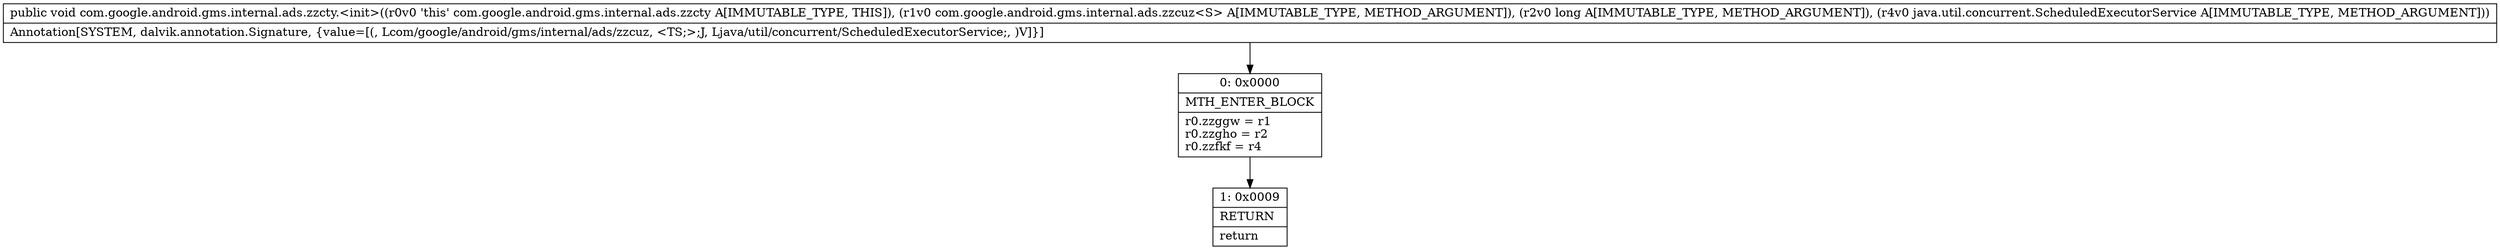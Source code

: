 digraph "CFG forcom.google.android.gms.internal.ads.zzcty.\<init\>(Lcom\/google\/android\/gms\/internal\/ads\/zzcuz;JLjava\/util\/concurrent\/ScheduledExecutorService;)V" {
Node_0 [shape=record,label="{0\:\ 0x0000|MTH_ENTER_BLOCK\l|r0.zzggw = r1\lr0.zzgho = r2\lr0.zzfkf = r4\l}"];
Node_1 [shape=record,label="{1\:\ 0x0009|RETURN\l|return\l}"];
MethodNode[shape=record,label="{public void com.google.android.gms.internal.ads.zzcty.\<init\>((r0v0 'this' com.google.android.gms.internal.ads.zzcty A[IMMUTABLE_TYPE, THIS]), (r1v0 com.google.android.gms.internal.ads.zzcuz\<S\> A[IMMUTABLE_TYPE, METHOD_ARGUMENT]), (r2v0 long A[IMMUTABLE_TYPE, METHOD_ARGUMENT]), (r4v0 java.util.concurrent.ScheduledExecutorService A[IMMUTABLE_TYPE, METHOD_ARGUMENT]))  | Annotation[SYSTEM, dalvik.annotation.Signature, \{value=[(, Lcom\/google\/android\/gms\/internal\/ads\/zzcuz, \<TS;\>;J, Ljava\/util\/concurrent\/ScheduledExecutorService;, )V]\}]\l}"];
MethodNode -> Node_0;
Node_0 -> Node_1;
}

